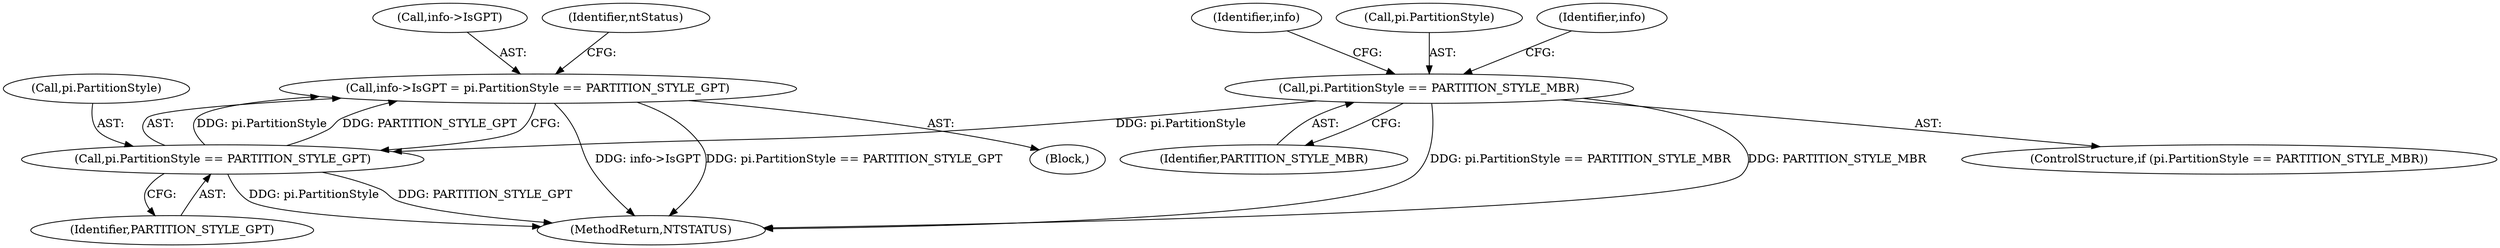 digraph "0_VeraCrypt_f30f9339c9a0b9bbcc6f5ad38804af39db1f479e@pointer" {
"1001828" [label="(Call,info->IsGPT = pi.PartitionStyle == PARTITION_STYLE_GPT)"];
"1001832" [label="(Call,pi.PartitionStyle == PARTITION_STYLE_GPT)"];
"1001800" [label="(Call,pi.PartitionStyle == PARTITION_STYLE_MBR)"];
"1003125" [label="(MethodReturn,NTSTATUS)"];
"1001761" [label="(Block,)"];
"1001799" [label="(ControlStructure,if (pi.PartitionStyle == PARTITION_STYLE_MBR))"];
"1001829" [label="(Call,info->IsGPT)"];
"1001864" [label="(Identifier,ntStatus)"];
"1001801" [label="(Call,pi.PartitionStyle)"];
"1001804" [label="(Identifier,PARTITION_STYLE_MBR)"];
"1001836" [label="(Identifier,PARTITION_STYLE_GPT)"];
"1001800" [label="(Call,pi.PartitionStyle == PARTITION_STYLE_MBR)"];
"1001830" [label="(Identifier,info)"];
"1001809" [label="(Identifier,info)"];
"1001828" [label="(Call,info->IsGPT = pi.PartitionStyle == PARTITION_STYLE_GPT)"];
"1001832" [label="(Call,pi.PartitionStyle == PARTITION_STYLE_GPT)"];
"1001833" [label="(Call,pi.PartitionStyle)"];
"1001828" -> "1001761"  [label="AST: "];
"1001828" -> "1001832"  [label="CFG: "];
"1001829" -> "1001828"  [label="AST: "];
"1001832" -> "1001828"  [label="AST: "];
"1001864" -> "1001828"  [label="CFG: "];
"1001828" -> "1003125"  [label="DDG: info->IsGPT"];
"1001828" -> "1003125"  [label="DDG: pi.PartitionStyle == PARTITION_STYLE_GPT"];
"1001832" -> "1001828"  [label="DDG: pi.PartitionStyle"];
"1001832" -> "1001828"  [label="DDG: PARTITION_STYLE_GPT"];
"1001832" -> "1001836"  [label="CFG: "];
"1001833" -> "1001832"  [label="AST: "];
"1001836" -> "1001832"  [label="AST: "];
"1001832" -> "1003125"  [label="DDG: pi.PartitionStyle"];
"1001832" -> "1003125"  [label="DDG: PARTITION_STYLE_GPT"];
"1001800" -> "1001832"  [label="DDG: pi.PartitionStyle"];
"1001800" -> "1001799"  [label="AST: "];
"1001800" -> "1001804"  [label="CFG: "];
"1001801" -> "1001800"  [label="AST: "];
"1001804" -> "1001800"  [label="AST: "];
"1001809" -> "1001800"  [label="CFG: "];
"1001830" -> "1001800"  [label="CFG: "];
"1001800" -> "1003125"  [label="DDG: PARTITION_STYLE_MBR"];
"1001800" -> "1003125"  [label="DDG: pi.PartitionStyle == PARTITION_STYLE_MBR"];
}
